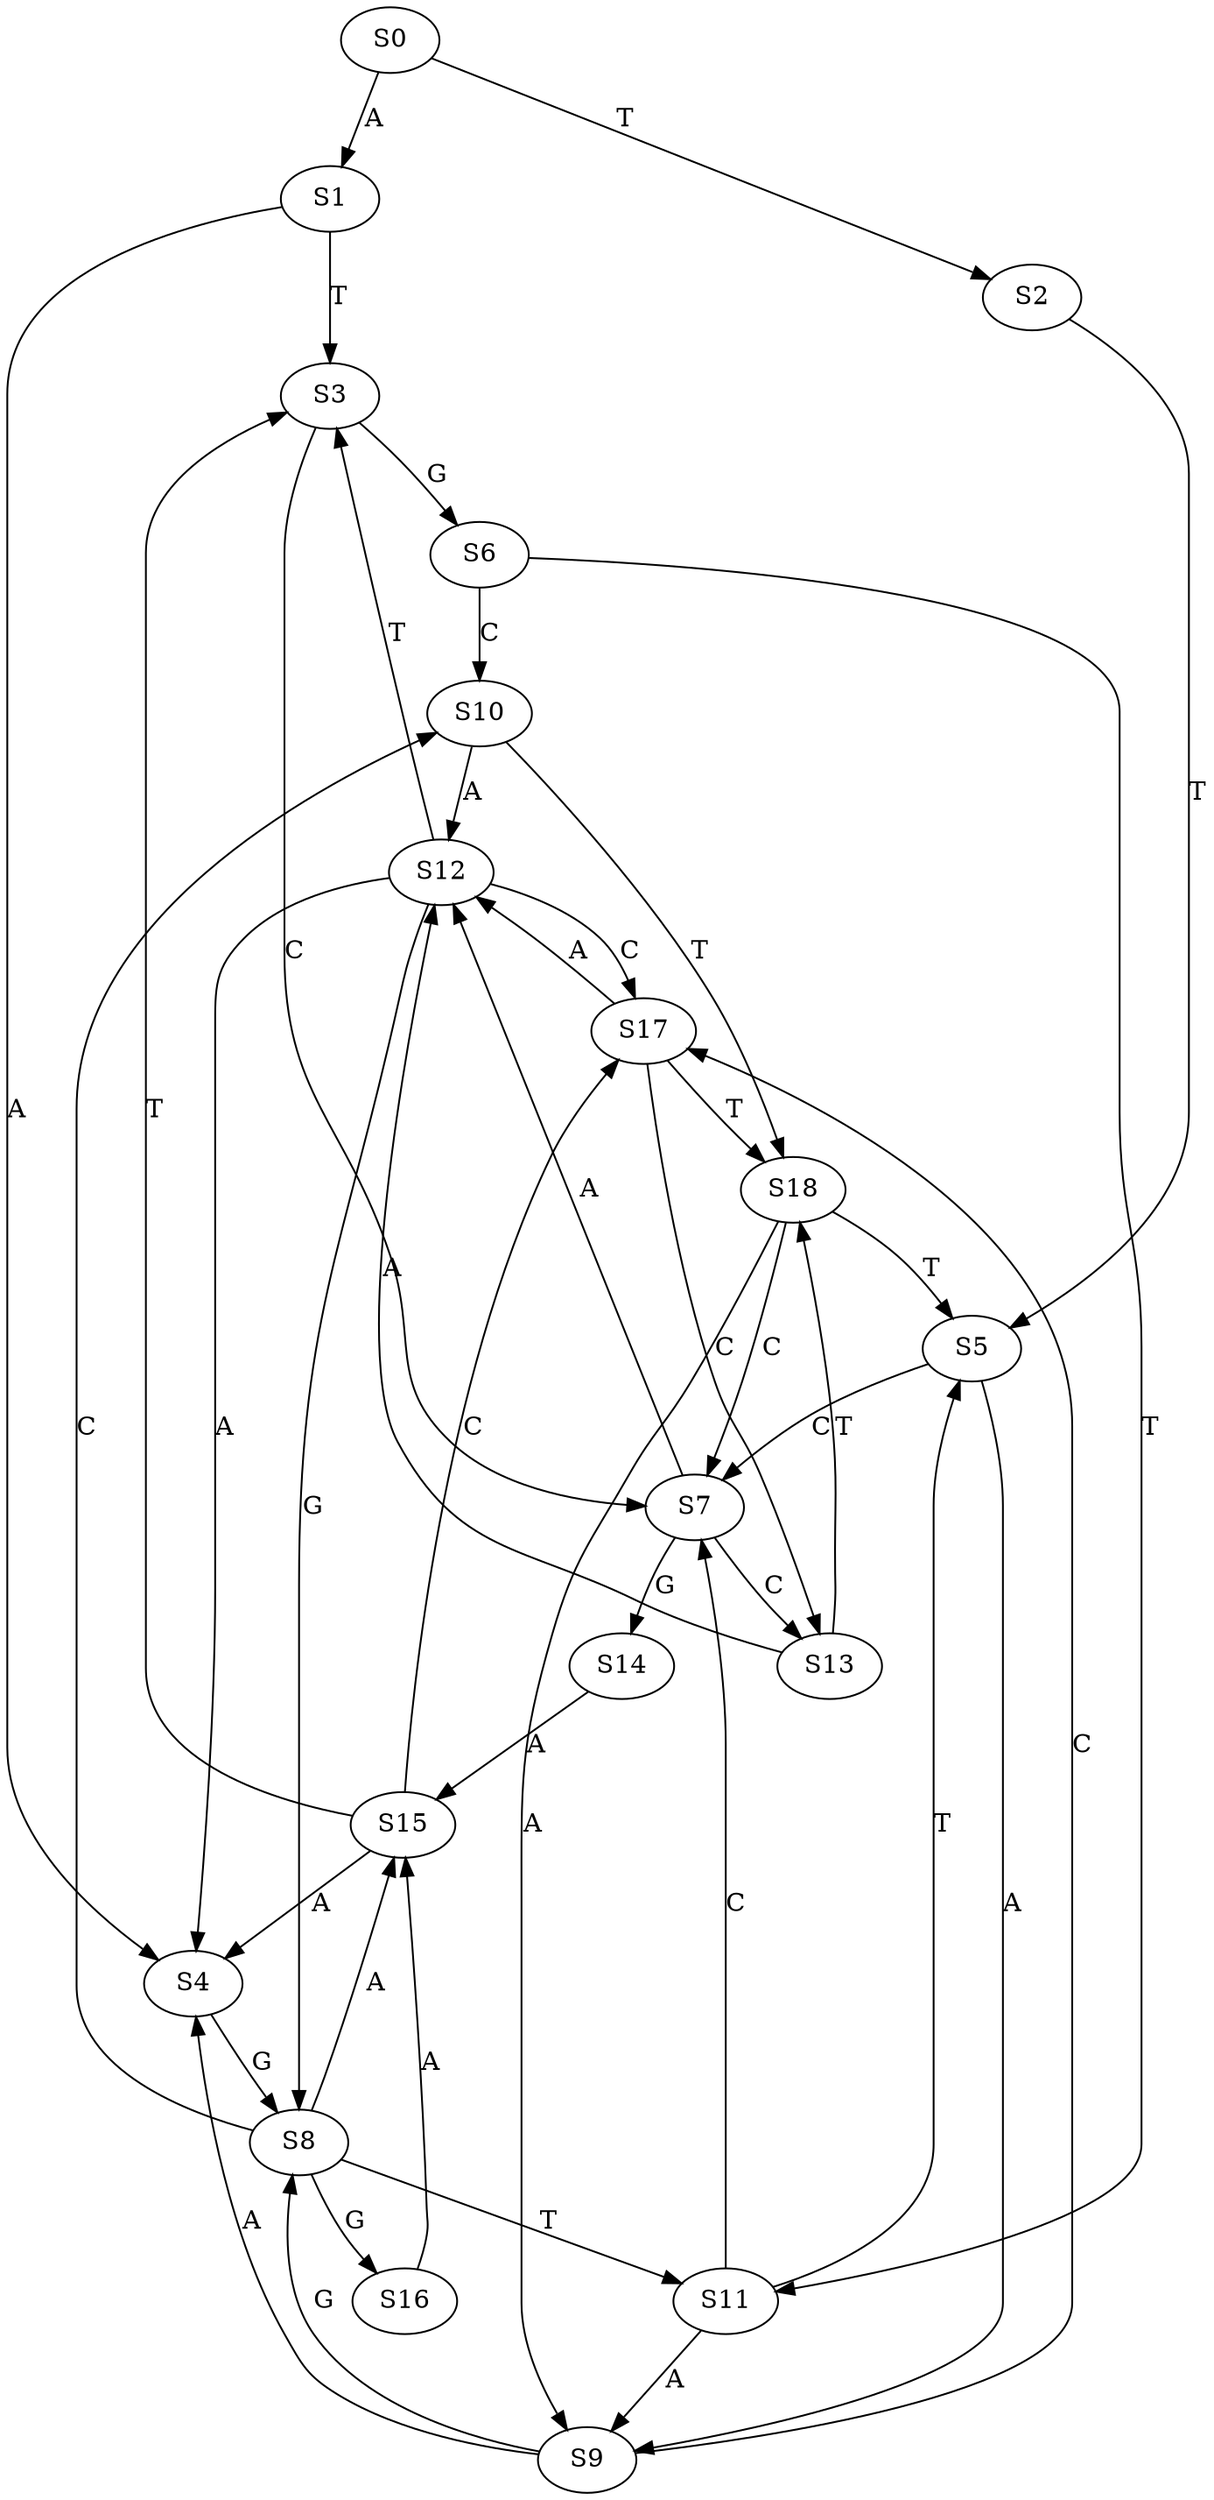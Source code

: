 strict digraph  {
	S0 -> S1 [ label = A ];
	S0 -> S2 [ label = T ];
	S1 -> S3 [ label = T ];
	S1 -> S4 [ label = A ];
	S2 -> S5 [ label = T ];
	S3 -> S6 [ label = G ];
	S3 -> S7 [ label = C ];
	S4 -> S8 [ label = G ];
	S5 -> S9 [ label = A ];
	S5 -> S7 [ label = C ];
	S6 -> S10 [ label = C ];
	S6 -> S11 [ label = T ];
	S7 -> S12 [ label = A ];
	S7 -> S13 [ label = C ];
	S7 -> S14 [ label = G ];
	S8 -> S11 [ label = T ];
	S8 -> S10 [ label = C ];
	S8 -> S15 [ label = A ];
	S8 -> S16 [ label = G ];
	S9 -> S8 [ label = G ];
	S9 -> S17 [ label = C ];
	S9 -> S4 [ label = A ];
	S10 -> S12 [ label = A ];
	S10 -> S18 [ label = T ];
	S11 -> S7 [ label = C ];
	S11 -> S5 [ label = T ];
	S11 -> S9 [ label = A ];
	S12 -> S8 [ label = G ];
	S12 -> S3 [ label = T ];
	S12 -> S4 [ label = A ];
	S12 -> S17 [ label = C ];
	S13 -> S12 [ label = A ];
	S13 -> S18 [ label = T ];
	S14 -> S15 [ label = A ];
	S15 -> S3 [ label = T ];
	S15 -> S4 [ label = A ];
	S15 -> S17 [ label = C ];
	S16 -> S15 [ label = A ];
	S17 -> S18 [ label = T ];
	S17 -> S13 [ label = C ];
	S17 -> S12 [ label = A ];
	S18 -> S5 [ label = T ];
	S18 -> S7 [ label = C ];
	S18 -> S9 [ label = A ];
}
